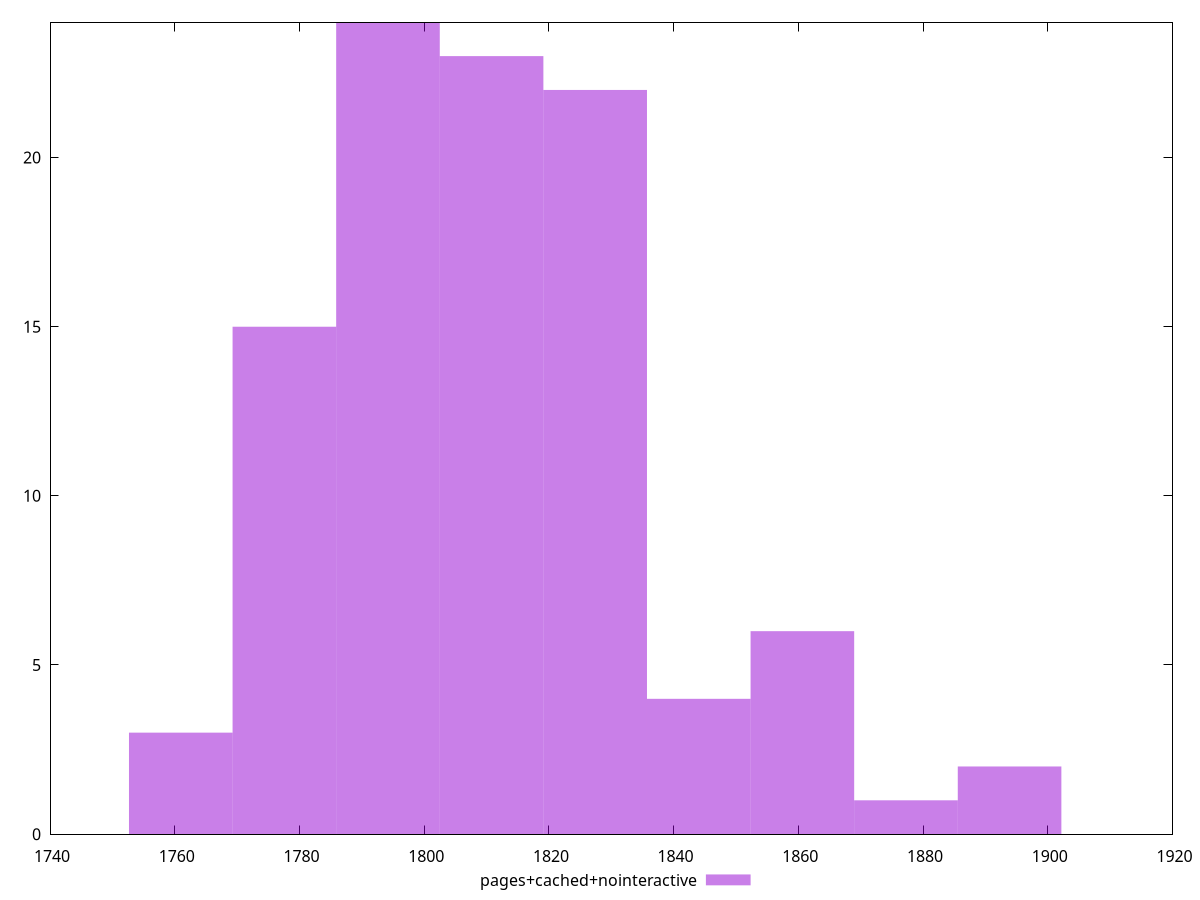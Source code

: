$_pagesCachedNointeractive <<EOF
1794.1966283592697 24
1810.809560103337 23
1760.9707648711349 3
1877.261287079606 1
1827.4224918474042 22
1777.5836966152021 15
1893.8742188236733 2
1844.0354235914715 4
1860.6483553355388 6
EOF
set key outside below
set terminal pngcairo
set output "report_00005_2020-11-02T22-26-11.212Z/mainthread-work-breakdown/pages+cached+nointeractive//raw_hist.png"
set yrange [0:24]
set boxwidth 16.61293174406731
set style fill transparent solid 0.5 noborder
plot $_pagesCachedNointeractive title "pages+cached+nointeractive" with boxes ,